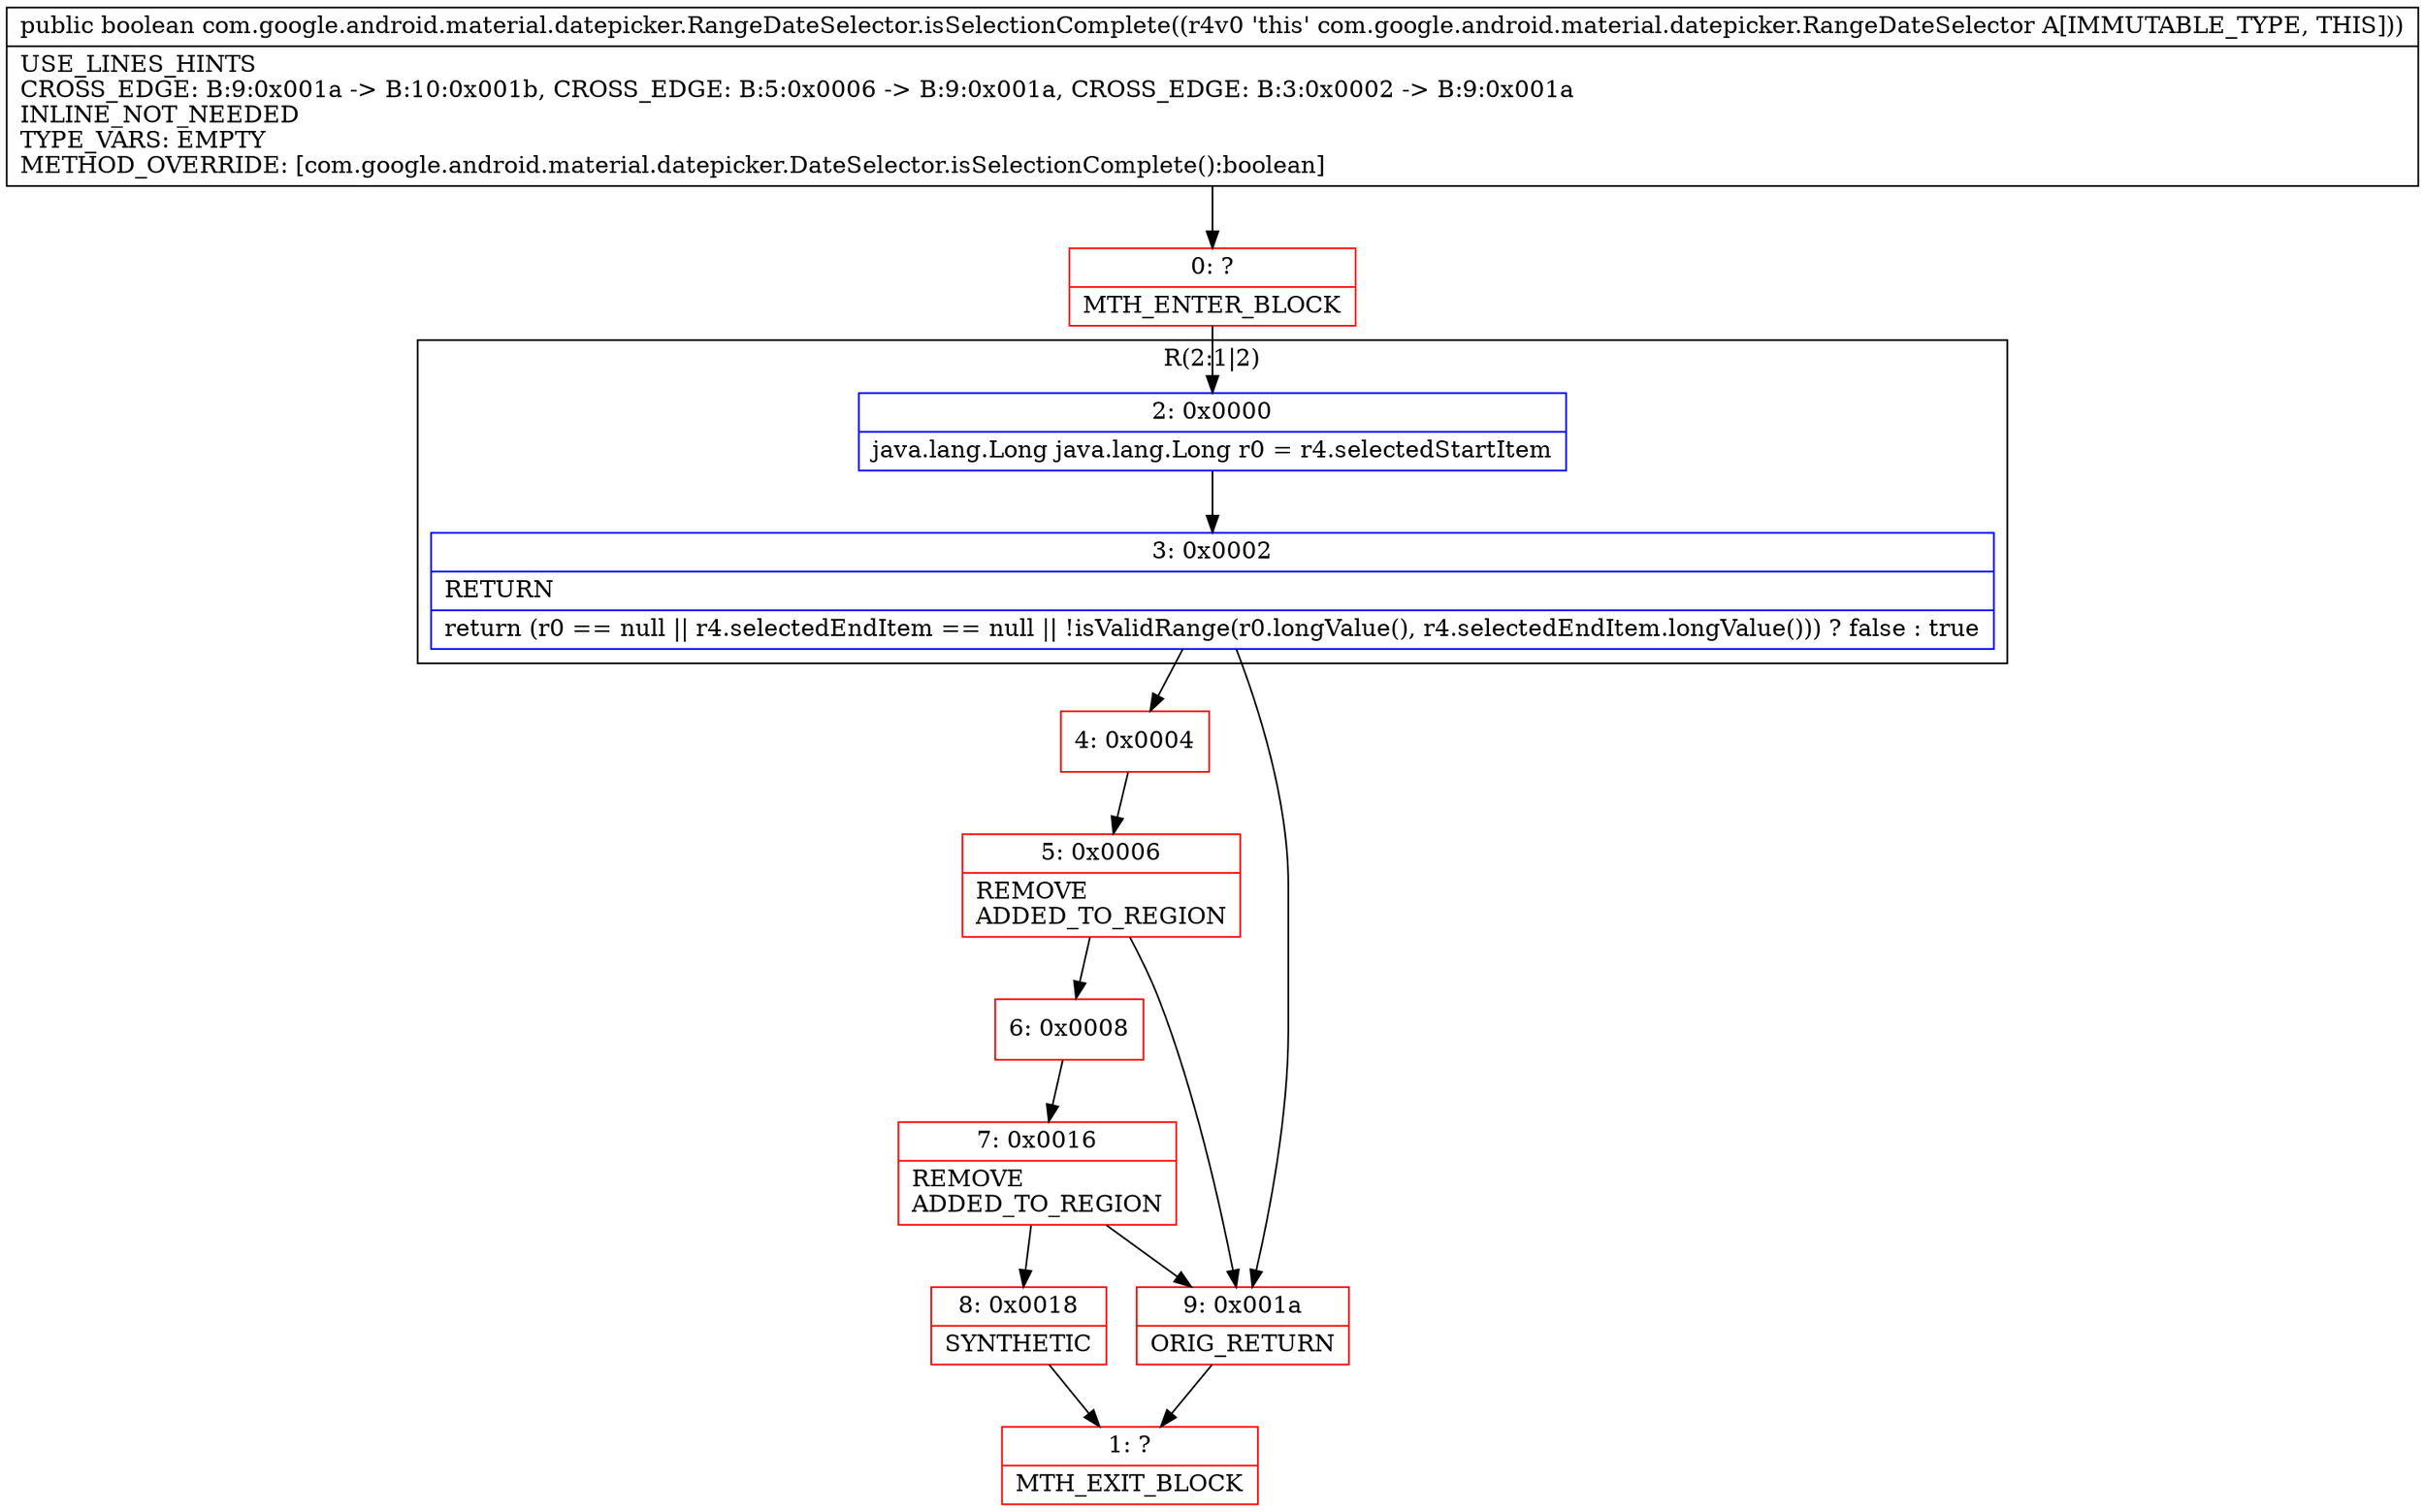 digraph "CFG forcom.google.android.material.datepicker.RangeDateSelector.isSelectionComplete()Z" {
subgraph cluster_Region_136469375 {
label = "R(2:1|2)";
node [shape=record,color=blue];
Node_2 [shape=record,label="{2\:\ 0x0000|java.lang.Long java.lang.Long r0 = r4.selectedStartItem\l}"];
Node_3 [shape=record,label="{3\:\ 0x0002|RETURN\l|return (r0 == null \|\| r4.selectedEndItem == null \|\| !isValidRange(r0.longValue(), r4.selectedEndItem.longValue())) ? false : true\l}"];
}
Node_0 [shape=record,color=red,label="{0\:\ ?|MTH_ENTER_BLOCK\l}"];
Node_4 [shape=record,color=red,label="{4\:\ 0x0004}"];
Node_5 [shape=record,color=red,label="{5\:\ 0x0006|REMOVE\lADDED_TO_REGION\l}"];
Node_6 [shape=record,color=red,label="{6\:\ 0x0008}"];
Node_7 [shape=record,color=red,label="{7\:\ 0x0016|REMOVE\lADDED_TO_REGION\l}"];
Node_8 [shape=record,color=red,label="{8\:\ 0x0018|SYNTHETIC\l}"];
Node_1 [shape=record,color=red,label="{1\:\ ?|MTH_EXIT_BLOCK\l}"];
Node_9 [shape=record,color=red,label="{9\:\ 0x001a|ORIG_RETURN\l}"];
MethodNode[shape=record,label="{public boolean com.google.android.material.datepicker.RangeDateSelector.isSelectionComplete((r4v0 'this' com.google.android.material.datepicker.RangeDateSelector A[IMMUTABLE_TYPE, THIS]))  | USE_LINES_HINTS\lCROSS_EDGE: B:9:0x001a \-\> B:10:0x001b, CROSS_EDGE: B:5:0x0006 \-\> B:9:0x001a, CROSS_EDGE: B:3:0x0002 \-\> B:9:0x001a\lINLINE_NOT_NEEDED\lTYPE_VARS: EMPTY\lMETHOD_OVERRIDE: [com.google.android.material.datepicker.DateSelector.isSelectionComplete():boolean]\l}"];
MethodNode -> Node_0;Node_2 -> Node_3;
Node_3 -> Node_4;
Node_3 -> Node_9;
Node_0 -> Node_2;
Node_4 -> Node_5;
Node_5 -> Node_6;
Node_5 -> Node_9;
Node_6 -> Node_7;
Node_7 -> Node_8;
Node_7 -> Node_9;
Node_8 -> Node_1;
Node_9 -> Node_1;
}

